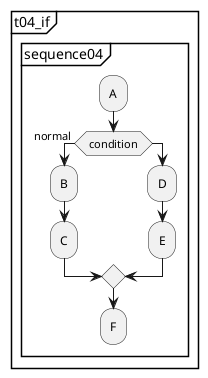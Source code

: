 @startuml 
partition "t04_if" {
  group "sequence04"
    :A;
    if ( condition ) then ( normal )
      :B;
      :C;
    else
      :D;
      :E;
    endif
    :F;
  end group
}
@enduml
